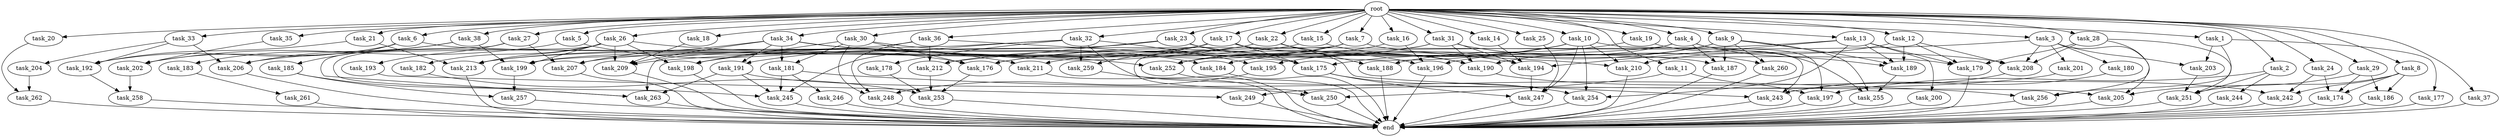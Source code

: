 digraph G {
  task_8 [size="102.400000"];
  task_252 [size="79886391705.600006"];
  task_189 [size="86758339379.200012"];
  task_17 [size="102.400000"];
  task_261 [size="42090679500.800003"];
  task_204 [size="21474836480.000000"];
  task_242 [size="38654705664.000000"];
  task_35 [size="102.400000"];
  task_26 [size="102.400000"];
  task_15 [size="102.400000"];
  task_178 [size="69578470195.199997"];
  task_251 [size="163208757248.000000"];
  task_209 [size="146887881523.200012"];
  task_211 [size="35218731827.200005"];
  task_255 [size="170080704921.600006"];
  task_206 [size="38654705664.000000"];
  task_33 [size="102.400000"];
  task_186 [size="76450417868.800003"];
  task_205 [size="194132521779.200012"];
  task_176 [size="103938208563.200012"];
  task_13 [size="102.400000"];
  task_22 [size="102.400000"];
  task_208 [size="150323855360.000000"];
  task_5 [size="102.400000"];
  task_36 [size="102.400000"];
  task_200 [size="3435973836.800000"];
  task_201 [size="69578470195.199997"];
  task_6 [size="102.400000"];
  task_7 [size="102.400000"];
  task_25 [size="102.400000"];
  task_30 [size="102.400000"];
  task_262 [size="44667659878.400002"];
  task_3 [size="102.400000"];
  task_179 [size="107374182400.000000"];
  task_187 [size="60129542144.000000"];
  task_188 [size="155477816115.200012"];
  task_183 [size="3435973836.800000"];
  task_193 [size="3435973836.800000"];
  task_259 [size="77309411328.000000"];
  task_191 [size="49821620633.600006"];
  task_260 [size="52398601011.200005"];
  task_27 [size="102.400000"];
  task_253 [size="122836064665.600006"];
  task_202 [size="24910810316.800003"];
  root [size="0.000000"];
  task_182 [size="13743895347.200001"];
  task_258 [size="62706522521.600006"];
  task_245 [size="156336809574.399994"];
  task_12 [size="102.400000"];
  task_21 [size="102.400000"];
  task_18 [size="102.400000"];
  task_180 [size="69578470195.199997"];
  task_31 [size="102.400000"];
  task_244 [size="85899345920.000000"];
  task_9 [size="102.400000"];
  task_192 [size="71296457113.600006"];
  task_28 [size="102.400000"];
  task_174 [size="79886391705.600006"];
  task_247 [size="112528143155.200012"];
  task_29 [size="102.400000"];
  task_185 [size="7730941132.800000"];
  task_34 [size="102.400000"];
  task_10 [size="102.400000"];
  task_212 [size="86758339379.200012"];
  task_181 [size="97066260889.600006"];
  task_177 [size="69578470195.199997"];
  task_194 [size="136579960012.800003"];
  task_2 [size="102.400000"];
  end [size="0.000000"];
  task_16 [size="102.400000"];
  task_184 [size="68719476736.000000"];
  task_197 [size="138297946931.200012"];
  task_198 [size="154618822656.000000"];
  task_213 [size="183824600268.800018"];
  task_14 [size="102.400000"];
  task_210 [size="86758339379.200012"];
  task_24 [size="102.400000"];
  task_38 [size="102.400000"];
  task_195 [size="100502234726.400009"];
  task_243 [size="94489280512.000000"];
  task_257 [size="97066260889.600006"];
  task_19 [size="102.400000"];
  task_32 [size="102.400000"];
  task_196 [size="110810156236.800003"];
  task_4 [size="102.400000"];
  task_175 [size="77309411328.000000"];
  task_207 [size="76450417868.800003"];
  task_263 [size="118541097369.600006"];
  task_254 [size="24910810316.800003"];
  task_23 [size="102.400000"];
  task_37 [size="102.400000"];
  task_256 [size="181247619891.200012"];
  task_1 [size="102.400000"];
  task_190 [size="169221711462.400024"];
  task_249 [size="49821620633.600006"];
  task_20 [size="102.400000"];
  task_250 [size="65283502899.200005"];
  task_246 [size="69578470195.199997"];
  task_203 [size="139156940390.399994"];
  task_199 [size="46385646796.800003"];
  task_11 [size="102.400000"];
  task_248 [size="154618822656.000000"];

  task_8 -> task_242 [size="209715200.000000"];
  task_8 -> task_174 [size="209715200.000000"];
  task_8 -> task_186 [size="209715200.000000"];
  task_8 -> task_251 [size="209715200.000000"];
  task_252 -> end [size="1.000000"];
  task_189 -> task_255 [size="679477248.000000"];
  task_17 -> task_208 [size="75497472.000000"];
  task_17 -> task_259 [size="75497472.000000"];
  task_17 -> task_191 [size="75497472.000000"];
  task_17 -> task_175 [size="75497472.000000"];
  task_17 -> task_199 [size="75497472.000000"];
  task_17 -> task_243 [size="75497472.000000"];
  task_261 -> end [size="1.000000"];
  task_204 -> task_262 [size="134217728.000000"];
  task_242 -> end [size="1.000000"];
  task_35 -> task_202 [size="33554432.000000"];
  task_26 -> task_209 [size="134217728.000000"];
  task_26 -> task_182 [size="134217728.000000"];
  task_26 -> task_245 [size="134217728.000000"];
  task_26 -> task_198 [size="134217728.000000"];
  task_26 -> task_199 [size="134217728.000000"];
  task_26 -> task_211 [size="134217728.000000"];
  task_26 -> task_213 [size="134217728.000000"];
  task_15 -> task_190 [size="301989888.000000"];
  task_15 -> task_207 [size="301989888.000000"];
  task_178 -> task_253 [size="411041792.000000"];
  task_251 -> end [size="1.000000"];
  task_209 -> end [size="1.000000"];
  task_211 -> end [size="1.000000"];
  task_255 -> end [size="1.000000"];
  task_206 -> end [size="1.000000"];
  task_33 -> task_204 [size="209715200.000000"];
  task_33 -> task_206 [size="209715200.000000"];
  task_33 -> task_192 [size="209715200.000000"];
  task_186 -> end [size="1.000000"];
  task_205 -> end [size="1.000000"];
  task_176 -> task_253 [size="679477248.000000"];
  task_13 -> task_194 [size="33554432.000000"];
  task_13 -> task_189 [size="33554432.000000"];
  task_13 -> task_252 [size="33554432.000000"];
  task_13 -> task_254 [size="33554432.000000"];
  task_13 -> task_200 [size="33554432.000000"];
  task_13 -> task_179 [size="33554432.000000"];
  task_22 -> task_188 [size="838860800.000000"];
  task_22 -> task_190 [size="838860800.000000"];
  task_22 -> task_198 [size="838860800.000000"];
  task_22 -> task_196 [size="838860800.000000"];
  task_22 -> task_213 [size="838860800.000000"];
  task_208 -> task_243 [size="33554432.000000"];
  task_5 -> task_202 [size="134217728.000000"];
  task_5 -> task_176 [size="134217728.000000"];
  task_36 -> task_212 [size="134217728.000000"];
  task_36 -> task_175 [size="134217728.000000"];
  task_36 -> task_206 [size="134217728.000000"];
  task_36 -> task_248 [size="134217728.000000"];
  task_200 -> end [size="1.000000"];
  task_201 -> task_249 [size="75497472.000000"];
  task_6 -> task_185 [size="75497472.000000"];
  task_6 -> task_202 [size="75497472.000000"];
  task_6 -> task_187 [size="75497472.000000"];
  task_6 -> task_192 [size="75497472.000000"];
  task_7 -> task_212 [size="301989888.000000"];
  task_7 -> task_250 [size="301989888.000000"];
  task_7 -> task_252 [size="301989888.000000"];
  task_7 -> task_179 [size="301989888.000000"];
  task_25 -> task_247 [size="679477248.000000"];
  task_30 -> task_181 [size="536870912.000000"];
  task_30 -> task_184 [size="536870912.000000"];
  task_30 -> task_176 [size="536870912.000000"];
  task_30 -> task_198 [size="536870912.000000"];
  task_30 -> task_248 [size="536870912.000000"];
  task_262 -> end [size="1.000000"];
  task_3 -> task_208 [size="679477248.000000"];
  task_3 -> task_209 [size="679477248.000000"];
  task_3 -> task_205 [size="679477248.000000"];
  task_3 -> task_203 [size="679477248.000000"];
  task_3 -> task_201 [size="679477248.000000"];
  task_3 -> task_180 [size="679477248.000000"];
  task_179 -> end [size="1.000000"];
  task_187 -> end [size="1.000000"];
  task_188 -> end [size="1.000000"];
  task_183 -> task_261 [size="411041792.000000"];
  task_193 -> task_249 [size="411041792.000000"];
  task_259 -> end [size="1.000000"];
  task_191 -> task_245 [size="33554432.000000"];
  task_191 -> task_250 [size="33554432.000000"];
  task_191 -> task_263 [size="33554432.000000"];
  task_260 -> end [size="1.000000"];
  task_27 -> task_207 [size="33554432.000000"];
  task_27 -> task_263 [size="33554432.000000"];
  task_27 -> task_193 [size="33554432.000000"];
  task_253 -> end [size="1.000000"];
  task_202 -> task_258 [size="536870912.000000"];
  root -> task_8 [size="1.000000"];
  root -> task_14 [size="1.000000"];
  root -> task_24 [size="1.000000"];
  root -> task_13 [size="1.000000"];
  root -> task_33 [size="1.000000"];
  root -> task_12 [size="1.000000"];
  root -> task_21 [size="1.000000"];
  root -> task_18 [size="1.000000"];
  root -> task_22 [size="1.000000"];
  root -> task_31 [size="1.000000"];
  root -> task_9 [size="1.000000"];
  root -> task_5 [size="1.000000"];
  root -> task_36 [size="1.000000"];
  root -> task_32 [size="1.000000"];
  root -> task_26 [size="1.000000"];
  root -> task_15 [size="1.000000"];
  root -> task_6 [size="1.000000"];
  root -> task_4 [size="1.000000"];
  root -> task_25 [size="1.000000"];
  root -> task_30 [size="1.000000"];
  root -> task_34 [size="1.000000"];
  root -> task_3 [size="1.000000"];
  root -> task_19 [size="1.000000"];
  root -> task_10 [size="1.000000"];
  root -> task_23 [size="1.000000"];
  root -> task_37 [size="1.000000"];
  root -> task_1 [size="1.000000"];
  root -> task_11 [size="1.000000"];
  root -> task_17 [size="1.000000"];
  root -> task_2 [size="1.000000"];
  root -> task_29 [size="1.000000"];
  root -> task_20 [size="1.000000"];
  root -> task_35 [size="1.000000"];
  root -> task_7 [size="1.000000"];
  root -> task_27 [size="1.000000"];
  root -> task_38 [size="1.000000"];
  root -> task_28 [size="1.000000"];
  root -> task_16 [size="1.000000"];
  task_182 -> task_253 [size="75497472.000000"];
  task_258 -> end [size="1.000000"];
  task_245 -> end [size="1.000000"];
  task_12 -> task_189 [size="301989888.000000"];
  task_12 -> task_179 [size="301989888.000000"];
  task_12 -> task_210 [size="301989888.000000"];
  task_12 -> task_208 [size="301989888.000000"];
  task_21 -> task_192 [size="411041792.000000"];
  task_21 -> task_213 [size="411041792.000000"];
  task_18 -> task_209 [size="209715200.000000"];
  task_180 -> task_243 [size="679477248.000000"];
  task_31 -> task_190 [size="209715200.000000"];
  task_31 -> task_194 [size="209715200.000000"];
  task_31 -> task_176 [size="209715200.000000"];
  task_31 -> task_211 [size="209715200.000000"];
  task_31 -> task_260 [size="209715200.000000"];
  task_244 -> end [size="1.000000"];
  task_9 -> task_190 [size="301989888.000000"];
  task_9 -> task_189 [size="301989888.000000"];
  task_9 -> task_187 [size="301989888.000000"];
  task_9 -> task_260 [size="301989888.000000"];
  task_9 -> task_255 [size="301989888.000000"];
  task_9 -> task_195 [size="301989888.000000"];
  task_192 -> task_258 [size="75497472.000000"];
  task_28 -> task_208 [size="411041792.000000"];
  task_28 -> task_256 [size="411041792.000000"];
  task_28 -> task_251 [size="411041792.000000"];
  task_28 -> task_179 [size="411041792.000000"];
  task_174 -> end [size="1.000000"];
  task_247 -> end [size="1.000000"];
  task_29 -> task_205 [size="536870912.000000"];
  task_29 -> task_174 [size="536870912.000000"];
  task_29 -> task_186 [size="536870912.000000"];
  task_185 -> task_257 [size="411041792.000000"];
  task_185 -> task_263 [size="411041792.000000"];
  task_34 -> task_207 [size="411041792.000000"];
  task_34 -> task_252 [size="411041792.000000"];
  task_34 -> task_210 [size="411041792.000000"];
  task_34 -> task_191 [size="411041792.000000"];
  task_34 -> task_181 [size="411041792.000000"];
  task_34 -> task_209 [size="411041792.000000"];
  task_10 -> task_176 [size="134217728.000000"];
  task_10 -> task_210 [size="134217728.000000"];
  task_10 -> task_254 [size="134217728.000000"];
  task_10 -> task_184 [size="134217728.000000"];
  task_10 -> task_175 [size="134217728.000000"];
  task_10 -> task_247 [size="134217728.000000"];
  task_10 -> task_243 [size="134217728.000000"];
  task_212 -> task_253 [size="33554432.000000"];
  task_181 -> task_245 [size="679477248.000000"];
  task_181 -> task_246 [size="679477248.000000"];
  task_181 -> task_256 [size="679477248.000000"];
  task_177 -> end [size="1.000000"];
  task_194 -> task_247 [size="209715200.000000"];
  task_2 -> task_251 [size="838860800.000000"];
  task_2 -> task_197 [size="838860800.000000"];
  task_2 -> task_244 [size="838860800.000000"];
  task_16 -> task_196 [size="33554432.000000"];
  task_16 -> task_252 [size="33554432.000000"];
  task_184 -> end [size="1.000000"];
  task_197 -> end [size="1.000000"];
  task_198 -> end [size="1.000000"];
  task_213 -> end [size="1.000000"];
  task_14 -> task_194 [size="679477248.000000"];
  task_210 -> end [size="1.000000"];
  task_24 -> task_242 [size="33554432.000000"];
  task_24 -> task_174 [size="33554432.000000"];
  task_38 -> task_199 [size="33554432.000000"];
  task_38 -> task_206 [size="33554432.000000"];
  task_38 -> task_183 [size="33554432.000000"];
  task_195 -> task_248 [size="838860800.000000"];
  task_243 -> end [size="1.000000"];
  task_257 -> end [size="1.000000"];
  task_19 -> task_188 [size="679477248.000000"];
  task_19 -> task_255 [size="679477248.000000"];
  task_32 -> task_259 [size="679477248.000000"];
  task_32 -> task_263 [size="679477248.000000"];
  task_32 -> task_245 [size="679477248.000000"];
  task_32 -> task_205 [size="679477248.000000"];
  task_32 -> task_195 [size="679477248.000000"];
  task_32 -> task_178 [size="679477248.000000"];
  task_196 -> end [size="1.000000"];
  task_4 -> task_189 [size="209715200.000000"];
  task_4 -> task_197 [size="209715200.000000"];
  task_4 -> task_199 [size="209715200.000000"];
  task_4 -> task_187 [size="209715200.000000"];
  task_4 -> task_196 [size="209715200.000000"];
  task_175 -> task_247 [size="75497472.000000"];
  task_175 -> task_254 [size="75497472.000000"];
  task_207 -> end [size="1.000000"];
  task_263 -> end [size="1.000000"];
  task_254 -> end [size="1.000000"];
  task_23 -> task_194 [size="411041792.000000"];
  task_23 -> task_212 [size="411041792.000000"];
  task_23 -> task_175 [size="411041792.000000"];
  task_23 -> task_213 [size="411041792.000000"];
  task_37 -> end [size="1.000000"];
  task_256 -> end [size="1.000000"];
  task_1 -> task_203 [size="679477248.000000"];
  task_1 -> task_256 [size="679477248.000000"];
  task_1 -> task_177 [size="679477248.000000"];
  task_190 -> task_242 [size="134217728.000000"];
  task_249 -> end [size="1.000000"];
  task_20 -> task_262 [size="301989888.000000"];
  task_250 -> end [size="1.000000"];
  task_246 -> end [size="1.000000"];
  task_203 -> task_251 [size="134217728.000000"];
  task_199 -> task_257 [size="536870912.000000"];
  task_11 -> task_197 [size="301989888.000000"];
  task_11 -> task_250 [size="301989888.000000"];
  task_248 -> end [size="1.000000"];
}
